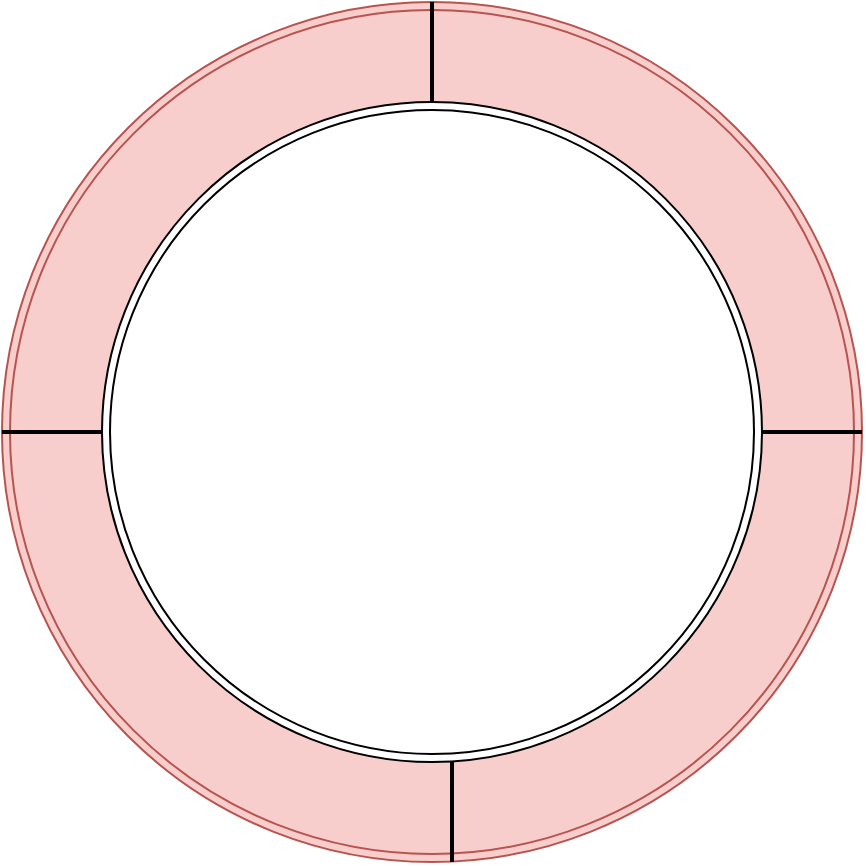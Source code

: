 <mxfile version="18.0.1" type="github">
  <diagram id="tieOPCObs2kzdOx40AgM" name="第 1 页">
    <mxGraphModel dx="946" dy="558" grid="1" gridSize="10" guides="1" tooltips="1" connect="1" arrows="1" fold="1" page="1" pageScale="1" pageWidth="827" pageHeight="1169" math="0" shadow="0">
      <root>
        <mxCell id="0" />
        <mxCell id="1" parent="0" />
        <mxCell id="F6UNvPFck6a7faqFAtsi-1" value="" style="ellipse;shape=doubleEllipse;whiteSpace=wrap;html=1;aspect=fixed;fillColor=#f8cecc;strokeColor=#b85450;" vertex="1" parent="1">
          <mxGeometry x="270" y="50" width="430" height="430" as="geometry" />
        </mxCell>
        <mxCell id="F6UNvPFck6a7faqFAtsi-2" value="" style="ellipse;shape=doubleEllipse;whiteSpace=wrap;html=1;aspect=fixed;" vertex="1" parent="1">
          <mxGeometry x="320" y="100" width="330" height="330" as="geometry" />
        </mxCell>
        <mxCell id="F6UNvPFck6a7faqFAtsi-3" value="" style="line;strokeWidth=2;html=1;" vertex="1" parent="1">
          <mxGeometry x="270" y="260" width="50" height="10" as="geometry" />
        </mxCell>
        <mxCell id="F6UNvPFck6a7faqFAtsi-4" value="" style="line;strokeWidth=2;html=1;" vertex="1" parent="1">
          <mxGeometry x="650" y="260" width="50" height="10" as="geometry" />
        </mxCell>
        <mxCell id="F6UNvPFck6a7faqFAtsi-7" value="" style="line;strokeWidth=2;direction=south;html=1;" vertex="1" parent="1">
          <mxGeometry x="480" y="50" width="10" height="50" as="geometry" />
        </mxCell>
        <mxCell id="F6UNvPFck6a7faqFAtsi-9" value="" style="line;strokeWidth=2;direction=south;html=1;" vertex="1" parent="1">
          <mxGeometry x="490" y="430" width="10" height="50" as="geometry" />
        </mxCell>
      </root>
    </mxGraphModel>
  </diagram>
</mxfile>
